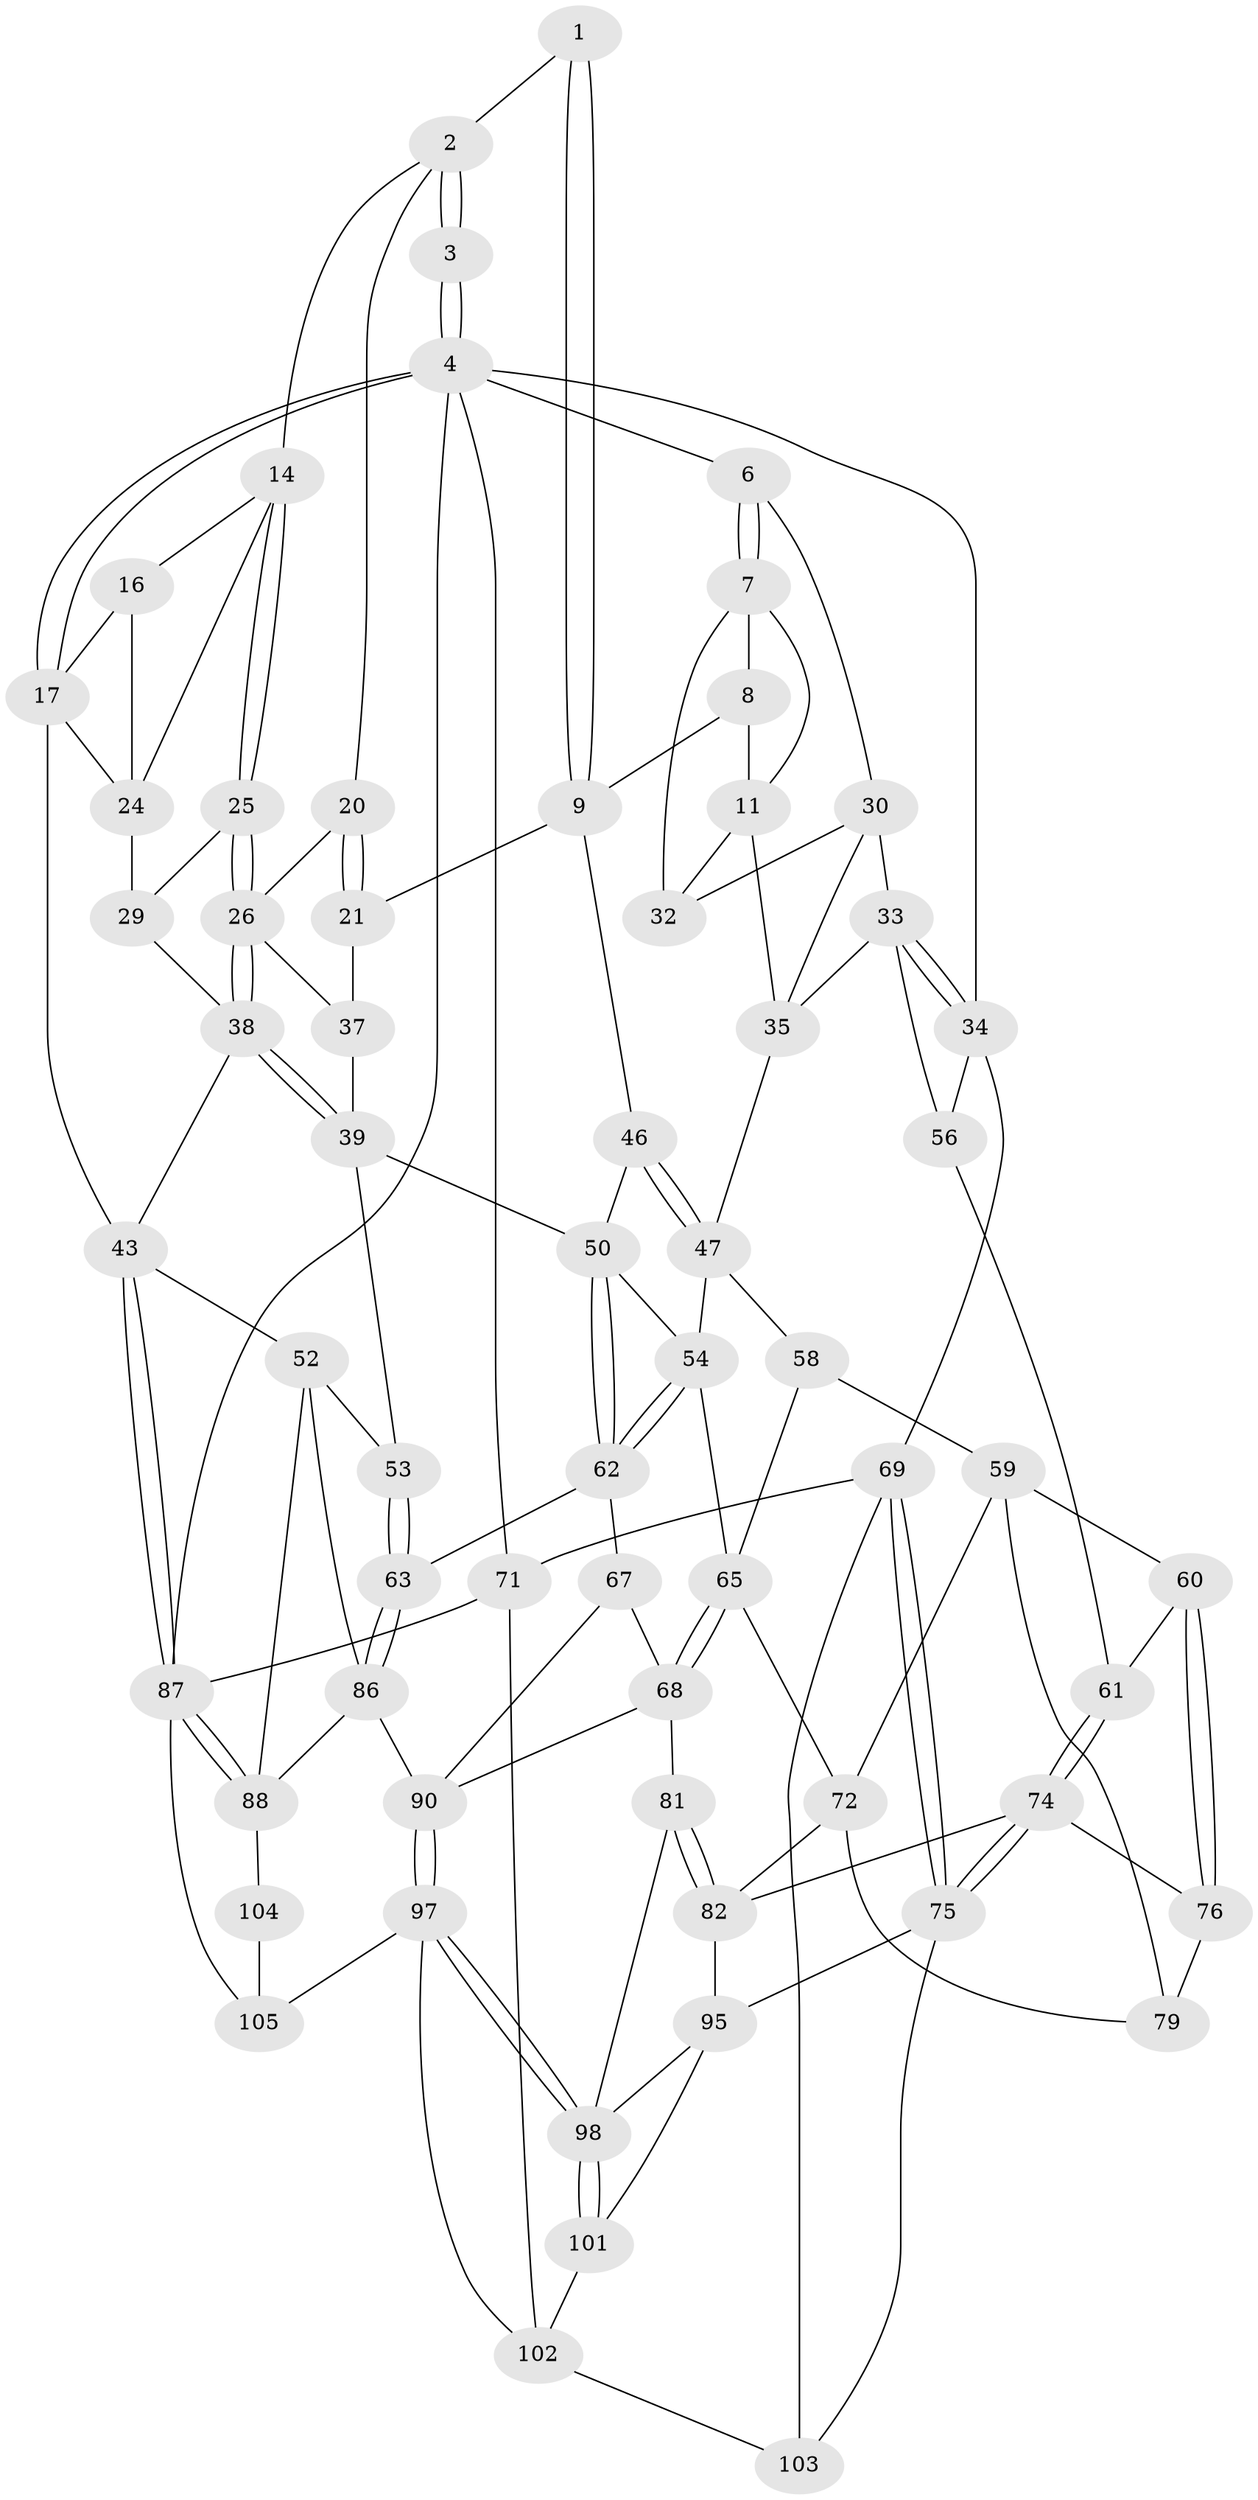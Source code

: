 // Generated by graph-tools (version 1.1) at 2025/52/02/27/25 19:52:41]
// undirected, 64 vertices, 142 edges
graph export_dot {
graph [start="1"]
  node [color=gray90,style=filled];
  1 [pos="+0.5690941004679333+0"];
  2 [pos="+0.7389144991075285+0",super="+13"];
  3 [pos="+1+0"];
  4 [pos="+1+0",super="+5"];
  6 [pos="+0+0"];
  7 [pos="+0.23525386495233375+0",super="+12"];
  8 [pos="+0.331401025603586+0",super="+10"];
  9 [pos="+0.5144801268190448+0.15503200868956526",super="+23"];
  11 [pos="+0.39872276443535815+0.11687380233225309",super="+41"];
  14 [pos="+0.8129788718277324+0.041123564290973504",super="+15"];
  16 [pos="+0.9544001060522197+0.020023507807860157",super="+19"];
  17 [pos="+1+0.23791754714931657",super="+18"];
  20 [pos="+0.6917756918892448+0"];
  21 [pos="+0.6151607842374645+0.10268702909962973",super="+22"];
  24 [pos="+0.924970899496502+0.07227107647512175",super="+28"];
  25 [pos="+0.8130370771869834+0.10347076997826753"];
  26 [pos="+0.7990225201678773+0.12210014293024615",super="+27"];
  29 [pos="+0.8789652124041265+0.13256024977620107"];
  30 [pos="+0.10080075395979769+0.07882796807286166",super="+31"];
  32 [pos="+0.2101072464697028+0.04374497408053615"];
  33 [pos="+0.07256192402511498+0.09822056328678484",super="+36"];
  34 [pos="+0+0",super="+57"];
  35 [pos="+0.1520132162955442+0.2526164541311069",super="+42"];
  37 [pos="+0.6959961672450508+0.10705325910202988",super="+40"];
  38 [pos="+0.780163814975769+0.17564382896779404",super="+45"];
  39 [pos="+0.7418266941158963+0.2508357738020302",super="+49"];
  43 [pos="+1+0.35887066438484894",super="+44"];
  46 [pos="+0.5226043022738869+0.1748307690147592"];
  47 [pos="+0.4627407442905721+0.29940662407276303",super="+48"];
  50 [pos="+0.7271847644032456+0.3078929466774062",super="+51"];
  52 [pos="+0.9617240115546503+0.4029728255821244",super="+85"];
  53 [pos="+0.8792737795900741+0.39212248099249825"];
  54 [pos="+0.5578952055482803+0.38232455499557494",super="+55"];
  56 [pos="+0+0.3137806762783881"];
  58 [pos="+0.3001533625235887+0.4005709638545672"];
  59 [pos="+0.28245073213366656+0.4304283915586402",super="+73"];
  60 [pos="+0.13629559545169917+0.4800806311724963"];
  61 [pos="+0.09410918319055664+0.46299204872261496"];
  62 [pos="+0.6210047598391418+0.4266332798763704",super="+64"];
  63 [pos="+0.6776093713373212+0.5417161118766677"];
  65 [pos="+0.4655276560146039+0.4944786385719353",super="+66"];
  67 [pos="+0.5894001346993661+0.5883570677683319"];
  68 [pos="+0.480321211132114+0.5169155913167812",super="+80"];
  69 [pos="+0+0.72460588513235",super="+70"];
  71 [pos="+0+1"];
  72 [pos="+0.30304923118708355+0.5822784063432022",super="+83"];
  74 [pos="+0+0.6755025394254154",super="+78"];
  75 [pos="+0+0.6758761990879435",super="+96"];
  76 [pos="+0.15195624421781495+0.5324589091661663",super="+77"];
  79 [pos="+0.15792279880307464+0.5392407297170193",super="+84"];
  81 [pos="+0.3066868019104401+0.6968144530621071"];
  82 [pos="+0.30644054173579954+0.6965302130345034",super="+94"];
  86 [pos="+0.7786870480471805+0.6463348259151789",super="+89"];
  87 [pos="+1+0.8153702858889692",super="+92"];
  88 [pos="+0.8856330555021344+0.7626753571201541",super="+93"];
  90 [pos="+0.6125657704076264+0.8143558169233388",super="+91"];
  95 [pos="+0.1293660145179957+0.794545665928928",super="+100"];
  97 [pos="+0.5323318277759186+1",super="+106"];
  98 [pos="+0.5185514924719571+0.999028880993608",super="+99"];
  101 [pos="+0.18499693820894744+0.9132099553978359"];
  102 [pos="+0.16302966189772178+0.9356469015753345",super="+108"];
  103 [pos="+0.0766689938129176+0.8618067914827804"];
  104 [pos="+0.864493442549146+0.8507696694831397"];
  105 [pos="+0.6252331016461268+1",super="+107"];
  1 -- 2;
  1 -- 9;
  1 -- 9;
  2 -- 3;
  2 -- 3;
  2 -- 20;
  2 -- 14;
  3 -- 4;
  3 -- 4;
  4 -- 17;
  4 -- 17;
  4 -- 34;
  4 -- 6;
  4 -- 71;
  4 -- 87;
  6 -- 7;
  6 -- 7;
  6 -- 30;
  7 -- 8;
  7 -- 32;
  7 -- 11;
  8 -- 9;
  8 -- 11;
  9 -- 21;
  9 -- 46;
  11 -- 32;
  11 -- 35;
  14 -- 25;
  14 -- 25;
  14 -- 16;
  14 -- 24;
  16 -- 24;
  16 -- 17;
  17 -- 43;
  17 -- 24;
  20 -- 21;
  20 -- 21;
  20 -- 26;
  21 -- 37 [weight=2];
  24 -- 29;
  25 -- 26;
  25 -- 26;
  25 -- 29;
  26 -- 38;
  26 -- 38;
  26 -- 37;
  29 -- 38;
  30 -- 33;
  30 -- 32;
  30 -- 35;
  33 -- 34;
  33 -- 34;
  33 -- 56;
  33 -- 35;
  34 -- 56;
  34 -- 69;
  35 -- 47;
  37 -- 39;
  38 -- 39;
  38 -- 39;
  38 -- 43;
  39 -- 50;
  39 -- 53;
  43 -- 87;
  43 -- 87;
  43 -- 52;
  46 -- 47;
  46 -- 47;
  46 -- 50;
  47 -- 54;
  47 -- 58;
  50 -- 62;
  50 -- 62;
  50 -- 54;
  52 -- 53;
  52 -- 88;
  52 -- 86;
  53 -- 63;
  53 -- 63;
  54 -- 62;
  54 -- 62;
  54 -- 65;
  56 -- 61;
  58 -- 59;
  58 -- 65;
  59 -- 60;
  59 -- 72;
  59 -- 79;
  60 -- 61;
  60 -- 76;
  60 -- 76;
  61 -- 74;
  61 -- 74;
  62 -- 67;
  62 -- 63;
  63 -- 86;
  63 -- 86;
  65 -- 68;
  65 -- 68;
  65 -- 72;
  67 -- 68;
  67 -- 90;
  68 -- 81;
  68 -- 90;
  69 -- 75;
  69 -- 75;
  69 -- 71;
  69 -- 103;
  71 -- 102;
  71 -- 87;
  72 -- 82;
  72 -- 79;
  74 -- 75;
  74 -- 75;
  74 -- 82;
  74 -- 76;
  75 -- 103;
  75 -- 95;
  76 -- 79 [weight=2];
  81 -- 82;
  81 -- 82;
  81 -- 98;
  82 -- 95;
  86 -- 88;
  86 -- 90;
  87 -- 88;
  87 -- 88;
  87 -- 105;
  88 -- 104;
  90 -- 97;
  90 -- 97;
  95 -- 98;
  95 -- 101;
  97 -- 98;
  97 -- 98;
  97 -- 102;
  97 -- 105;
  98 -- 101;
  98 -- 101;
  101 -- 102;
  102 -- 103;
  104 -- 105 [weight=2];
}
